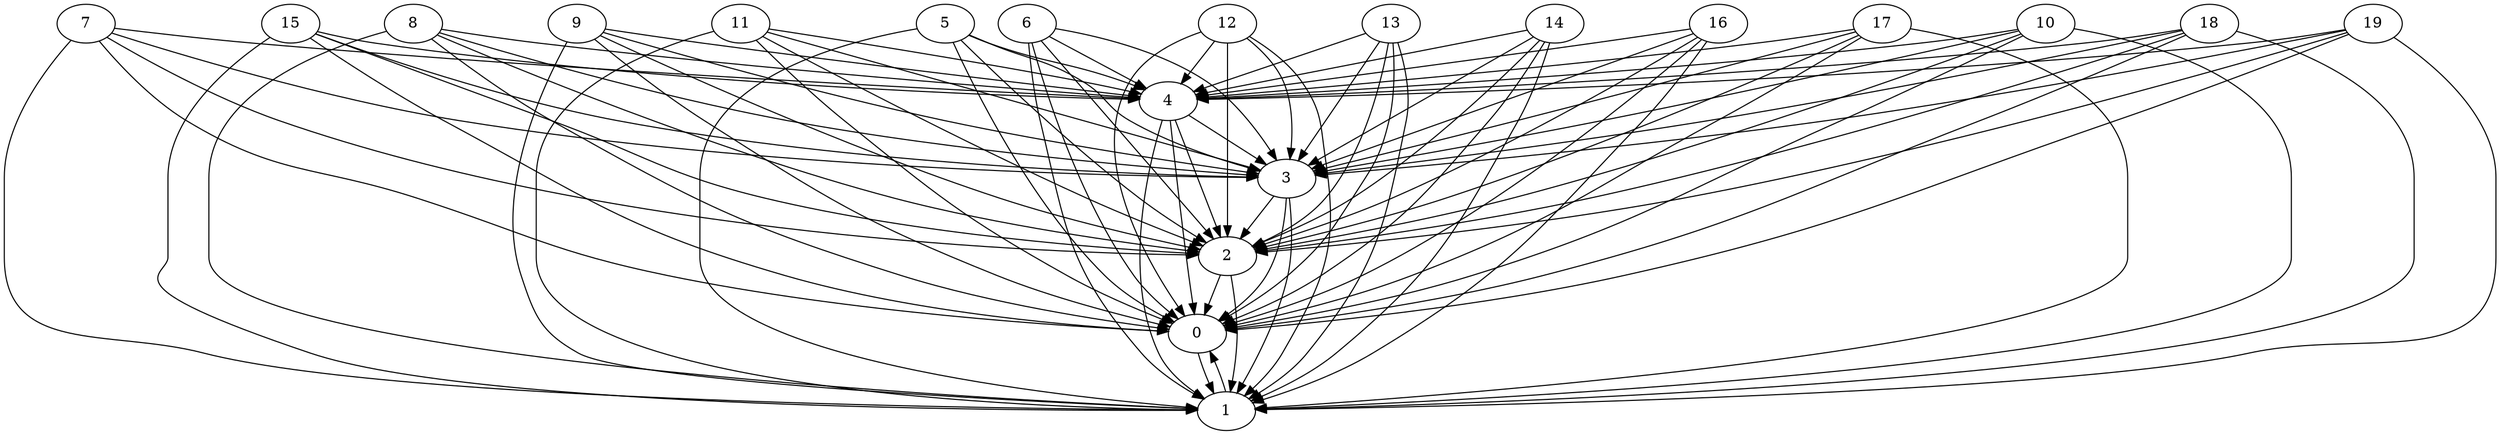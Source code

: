 digraph {0 -> 1[Label=2];
1 -> 0[Label=1];
2 -> 0[Label=2];
2 -> 1[Label=7];
3 -> 0[Label=1];
3 -> 1[Label=2];
3 -> 2[Label=3];
4 -> 0[Label=5];
4 -> 1[Label=8];
4 -> 2[Label=9];
4 -> 3[Label=2];
5 -> 0[Label=6];
5 -> 1[Label=9];
5 -> 2[Label=4];
5 -> 3[Label=5];
5 -> 4[Label=6];
6 -> 0[Label=2];
6 -> 1[Label=4];
6 -> 2[Label=2];
6 -> 3[Label=9];
6 -> 4[Label=10];
7 -> 0[Label=5];
7 -> 1[Label=7];
7 -> 2[Label=4];
7 -> 3[Label=5];
7 -> 4[Label=3];
8 -> 0[Label=5];
8 -> 1[Label=2];
8 -> 2[Label=9];
8 -> 3[Label=1];
8 -> 4[Label=8];
9 -> 0[Label=3];
9 -> 1[Label=4];
9 -> 2[Label=1];
9 -> 3[Label=2];
9 -> 4[Label=4];
10 -> 0[Label=3];
10 -> 1[Label=8];
10 -> 2[Label=4];
10 -> 3[Label=10];
10 -> 4[Label=10];
11 -> 0[Label=10];
11 -> 1[Label=5];
11 -> 2[Label=5];
11 -> 3[Label=7];
11 -> 4[Label=1];
12 -> 0[Label=8];
12 -> 1[Label=2];
12 -> 2[Label=6];
12 -> 3[Label=4];
12 -> 4[Label=10];
13 -> 0[Label=7];
13 -> 1[Label=10];
13 -> 2[Label=5];
13 -> 3[Label=8];
13 -> 4[Label=9];
14 -> 0[Label=8];
14 -> 1[Label=2];
14 -> 2[Label=10];
14 -> 3[Label=8];
14 -> 4[Label=6];
15 -> 0[Label=1];
15 -> 1[Label=3];
15 -> 2[Label=5];
15 -> 3[Label=5];
15 -> 4[Label=1];
16 -> 0[Label=10];
16 -> 1[Label=5];
16 -> 2[Label=5];
16 -> 3[Label=9];
16 -> 4[Label=4];
17 -> 0[Label=3];
17 -> 1[Label=3];
17 -> 2[Label=6];
17 -> 3[Label=1];
17 -> 4[Label=10];
18 -> 0[Label=6];
18 -> 1[Label=3];
18 -> 2[Label=3];
18 -> 3[Label=7];
18 -> 4[Label=10];
19 -> 0[Label=4];
19 -> 1[Label=7];
19 -> 2[Label=6];
19 -> 3[Label=6];
19 -> 4[Label=7];
}